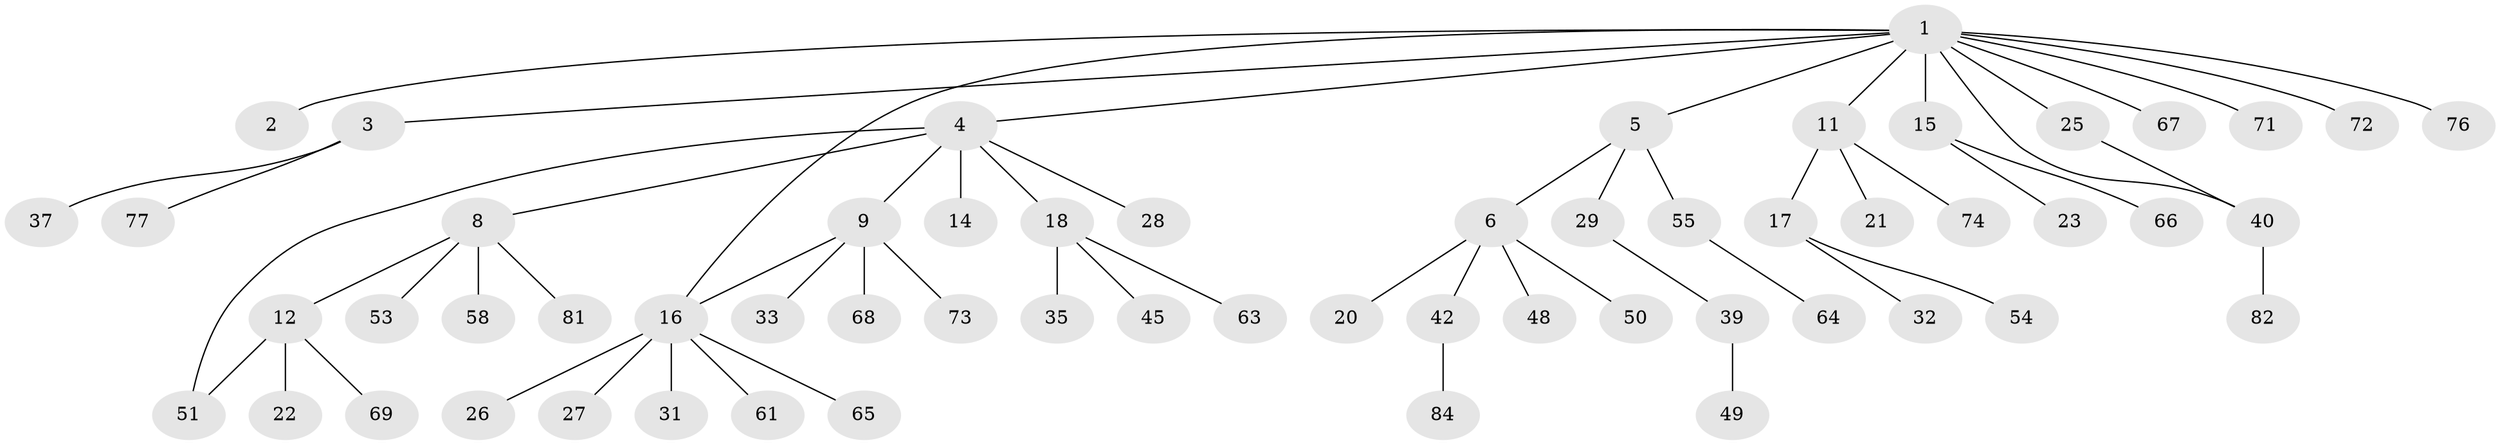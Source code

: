 // Generated by graph-tools (version 1.1) at 2025/23/03/03/25 07:23:49]
// undirected, 58 vertices, 60 edges
graph export_dot {
graph [start="1"]
  node [color=gray90,style=filled];
  1 [super="+19"];
  2;
  3 [super="+30"];
  4 [super="+7"];
  5 [super="+60"];
  6 [super="+34"];
  8 [super="+24"];
  9 [super="+10"];
  11 [super="+44"];
  12 [super="+13"];
  14;
  15 [super="+75"];
  16 [super="+47"];
  17 [super="+83"];
  18 [super="+41"];
  20;
  21;
  22 [super="+57"];
  23;
  25 [super="+43"];
  26 [super="+59"];
  27;
  28 [super="+46"];
  29;
  31;
  32 [super="+78"];
  33 [super="+36"];
  35;
  37 [super="+38"];
  39 [super="+62"];
  40 [super="+80"];
  42 [super="+70"];
  45;
  48;
  49;
  50 [super="+52"];
  51;
  53;
  54;
  55 [super="+56"];
  58;
  61;
  63 [super="+79"];
  64;
  65;
  66;
  67;
  68;
  69;
  71;
  72;
  73;
  74;
  76;
  77;
  81;
  82;
  84;
  1 -- 2;
  1 -- 3;
  1 -- 4;
  1 -- 5;
  1 -- 11;
  1 -- 15;
  1 -- 16;
  1 -- 25;
  1 -- 67;
  1 -- 71;
  1 -- 72;
  1 -- 76;
  1 -- 40;
  3 -- 37;
  3 -- 77;
  4 -- 9;
  4 -- 18;
  4 -- 51;
  4 -- 8;
  4 -- 28;
  4 -- 14;
  5 -- 6;
  5 -- 29;
  5 -- 55;
  6 -- 20;
  6 -- 48;
  6 -- 42;
  6 -- 50;
  8 -- 12;
  8 -- 53;
  8 -- 58;
  8 -- 81;
  9 -- 33;
  9 -- 68;
  9 -- 16;
  9 -- 73;
  11 -- 17;
  11 -- 21;
  11 -- 74;
  12 -- 22;
  12 -- 51;
  12 -- 69;
  15 -- 23;
  15 -- 66;
  16 -- 26;
  16 -- 27;
  16 -- 31;
  16 -- 61;
  16 -- 65;
  17 -- 32;
  17 -- 54;
  18 -- 35;
  18 -- 45;
  18 -- 63;
  25 -- 40;
  29 -- 39;
  39 -- 49;
  40 -- 82;
  42 -- 84;
  55 -- 64;
}
